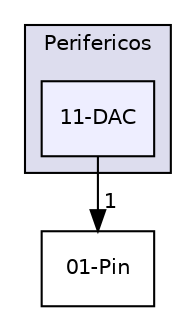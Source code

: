 digraph "E:/Agustin/Escritorio/MCUexpresso/KitLPC845-C++/src/Drivers/Perifericos/11-DAC" {
  compound=true
  node [ fontsize="10", fontname="Helvetica"];
  edge [ labelfontsize="10", labelfontname="Helvetica"];
  subgraph clusterdir_fddceb55b13f36ba841fc9095bbfed65 {
    graph [ bgcolor="#ddddee", pencolor="black", label="Perifericos" fontname="Helvetica", fontsize="10", URL="dir_fddceb55b13f36ba841fc9095bbfed65.html"]
  dir_2a728be0b110a287febf344dce4d6c28 [shape=box, label="11-DAC", style="filled", fillcolor="#eeeeff", pencolor="black", URL="dir_2a728be0b110a287febf344dce4d6c28.html"];
  }
  dir_76f9198a53cecf908dbffee67f946b13 [shape=box label="01-Pin" URL="dir_76f9198a53cecf908dbffee67f946b13.html"];
  dir_2a728be0b110a287febf344dce4d6c28->dir_76f9198a53cecf908dbffee67f946b13 [headlabel="1", labeldistance=1.5 headhref="dir_000027_000017.html"];
}
